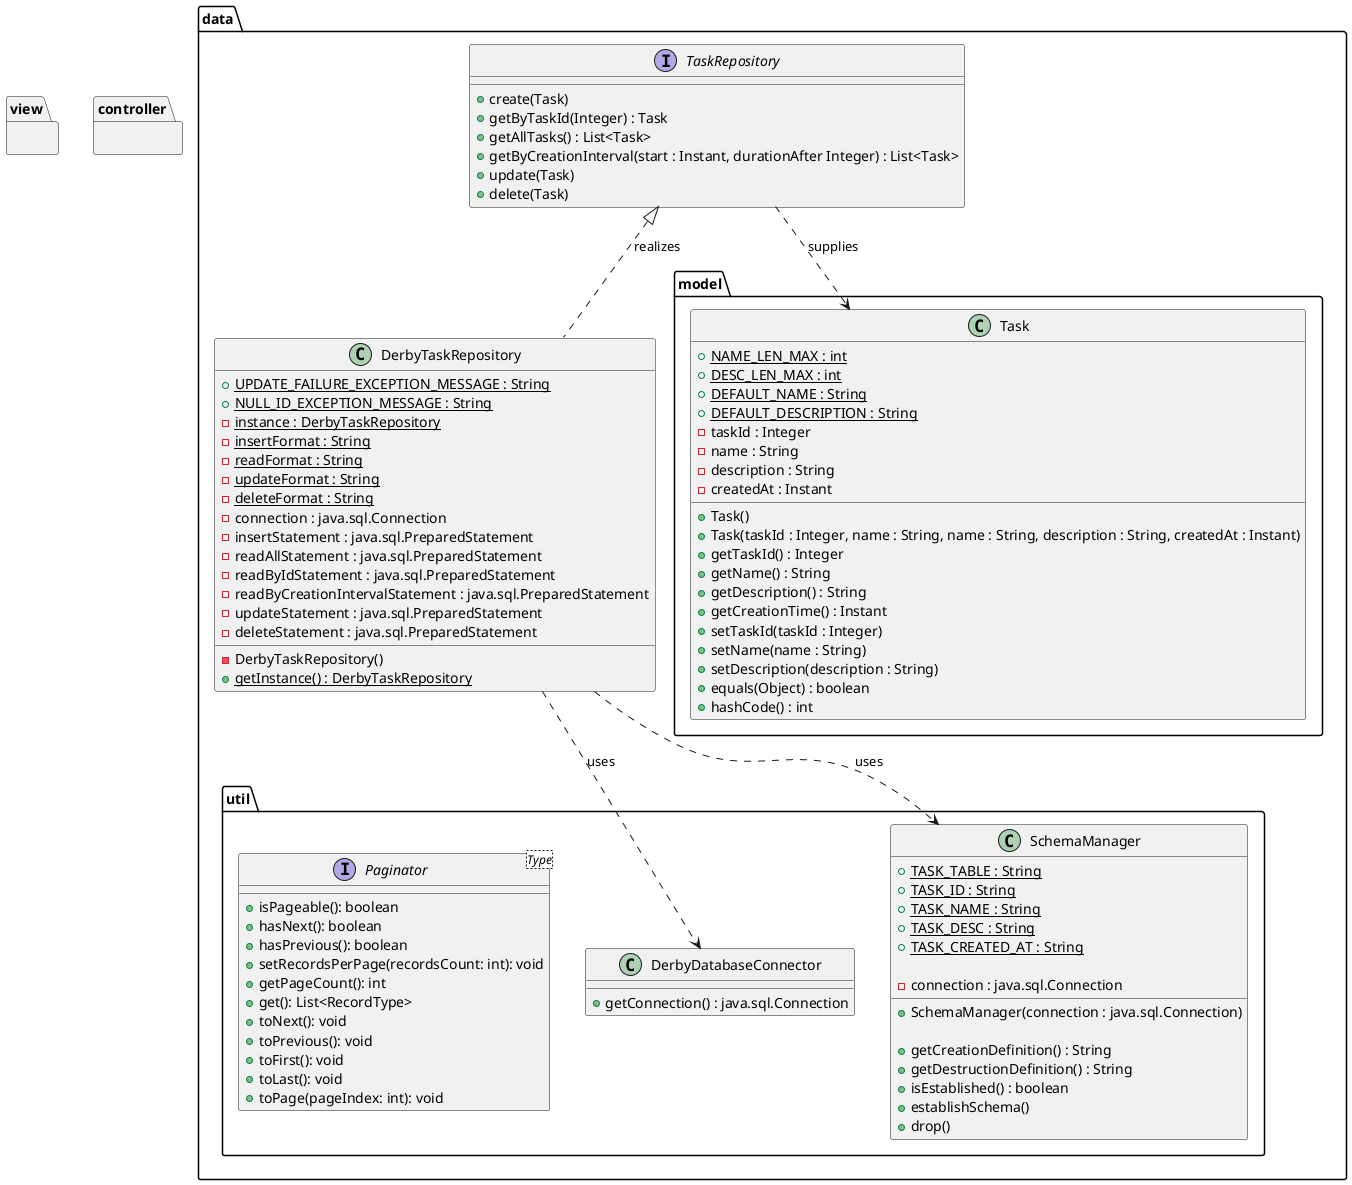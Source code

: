 @startuml
'https://plantuml.com/class-diagram

package data {

    package model {
        class Task {
            + {static} NAME_LEN_MAX : int
            + {static} DESC_LEN_MAX : int
            + {static} DEFAULT_NAME : String
            + {static} DEFAULT_DESCRIPTION : String
            - taskId : Integer
            - name : String
            - description : String
            - createdAt : Instant
            + Task()
            + Task(taskId : Integer, name : String, name : String, description : String, createdAt : Instant)
            + getTaskId() : Integer
            + getName() : String
            + getDescription() : String
            + getCreationTime() : Instant
            + setTaskId(taskId : Integer)
            + setName(name : String)
            + setDescription(description : String)
            + equals(Object) : boolean
            + hashCode() : int
        }
    }
    package util {
        class DerbyDatabaseConnector {
            + getConnection() : java.sql.Connection
        }
        class SchemaManager {
            + {static} TASK_TABLE : String
            + {static} TASK_ID : String
            + {static} TASK_NAME : String
            + {static} TASK_DESC : String
            + {static} TASK_CREATED_AT : String

            - connection : java.sql.Connection

            + SchemaManager(connection : java.sql.Connection)

            + getCreationDefinition() : String
            + getDestructionDefinition() : String
            + isEstablished() : boolean
            + establishSchema()
            + drop()

        }

        interface Paginator<Type> {
            + isPageable(): boolean
            + hasNext(): boolean
            + hasPrevious(): boolean
            + setRecordsPerPage(recordsCount: int): void
            + getPageCount(): int
            + get(): List<RecordType>
            + toNext(): void
            + toPrevious(): void
            + toFirst(): void
            + toLast(): void
            + toPage(pageIndex: int): void
        }

    }

    interface TaskRepository {
        + create(Task)
        + getByTaskId(Integer) : Task
        + getAllTasks() : List<Task>
        + getByCreationInterval(start : Instant, durationAfter Integer) : List<Task>
        + update(Task)
        + delete(Task)
    }
    TaskRepository ..> Task : supplies

    class DerbyTaskRepository {
        + {static} UPDATE_FAILURE_EXCEPTION_MESSAGE : String
        + {static} NULL_ID_EXCEPTION_MESSAGE : String
        - {static} instance : DerbyTaskRepository
        - {static} insertFormat : String
        - {static} readFormat : String
        - {static} updateFormat : String
        - {static} deleteFormat : String
        - connection : java.sql.Connection
        - insertStatement : java.sql.PreparedStatement
        - readAllStatement : java.sql.PreparedStatement
        - readByIdStatement : java.sql.PreparedStatement
        - readByCreationIntervalStatement : java.sql.PreparedStatement
        - updateStatement : java.sql.PreparedStatement
        - deleteStatement : java.sql.PreparedStatement
        - DerbyTaskRepository()
        + {static} getInstance() : DerbyTaskRepository
    }
    TaskRepository <|.. DerbyTaskRepository : realizes
    DerbyTaskRepository ..> SchemaManager : uses
    DerbyTaskRepository ..> DerbyDatabaseConnector : uses
}
package view {}
package controller {}
@enduml